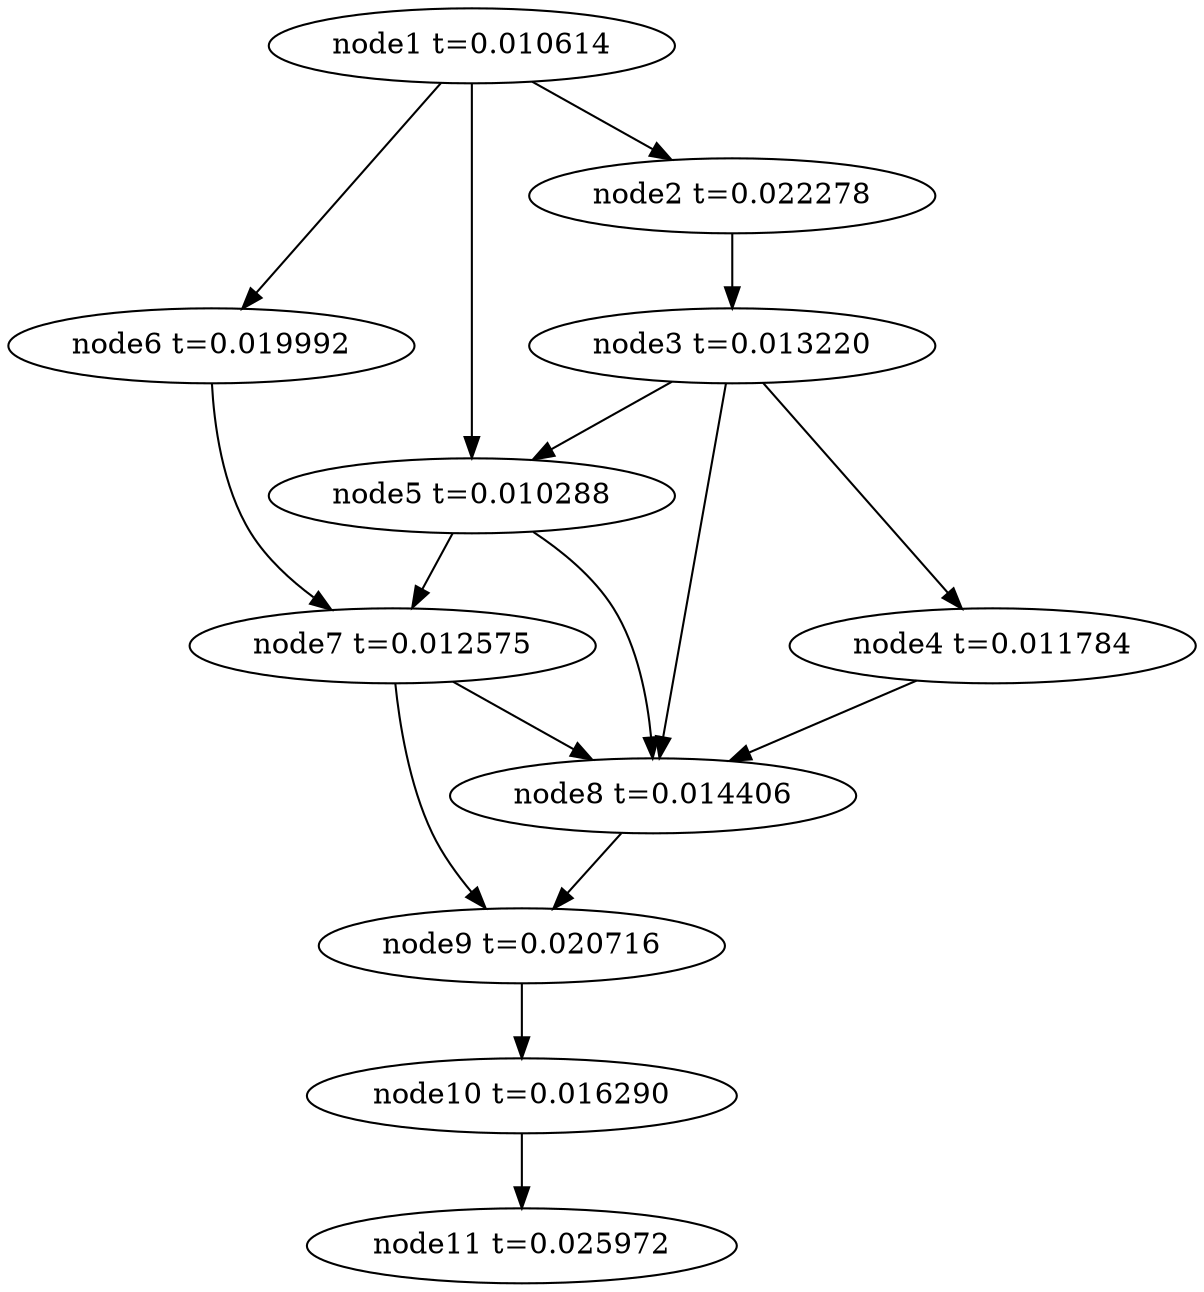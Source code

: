 digraph g{
	node11[label="node11 t=0.025972"]
	node10 -> node11
	node10[label="node10 t=0.016290"];
	node9 -> node10
	node9[label="node9 t=0.020716"];
	node8 -> node9
	node8[label="node8 t=0.014406"];
	node7 -> node9
	node7 -> node8
	node7[label="node7 t=0.012575"];
	node6 -> node7
	node6[label="node6 t=0.019992"];
	node5 -> node8
	node5 -> node7
	node5[label="node5 t=0.010288"];
	node4 -> node8
	node4[label="node4 t=0.011784"];
	node3 -> node8
	node3 -> node5
	node3 -> node4
	node3[label="node3 t=0.013220"];
	node2 -> node3
	node2[label="node2 t=0.022278"];
	node1 -> node6
	node1 -> node5
	node1 -> node2
	node1[label="node1 t=0.010614"];
}
